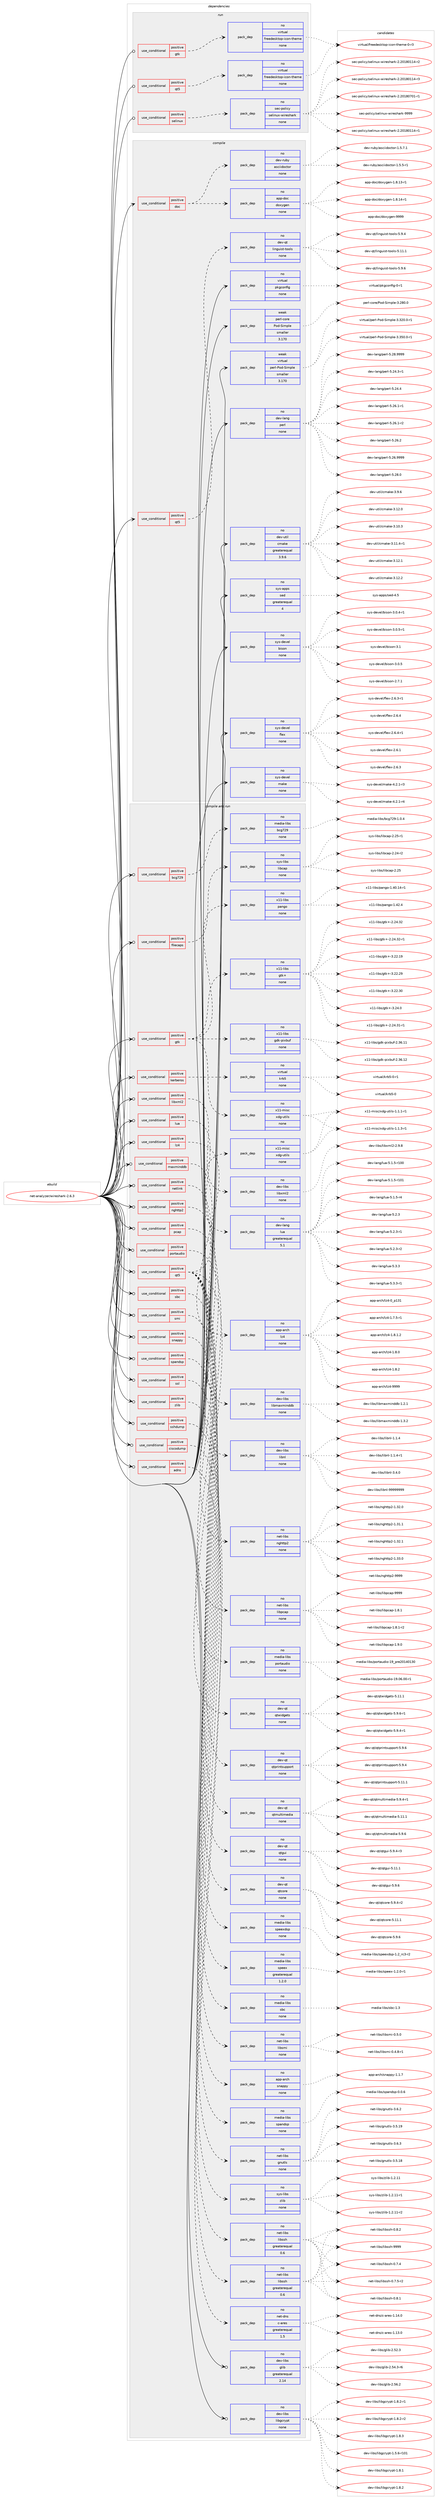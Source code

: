 digraph prolog {

# *************
# Graph options
# *************

newrank=true;
concentrate=true;
compound=true;
graph [rankdir=LR,fontname=Helvetica,fontsize=10,ranksep=1.5];#, ranksep=2.5, nodesep=0.2];
edge  [arrowhead=vee];
node  [fontname=Helvetica,fontsize=10];

# **********
# The ebuild
# **********

subgraph cluster_leftcol {
color=gray;
rank=same;
label=<<i>ebuild</i>>;
id [label="net-analyzer/wireshark-2.6.3", color=red, width=4, href="../net-analyzer/wireshark-2.6.3.svg"];
}

# ****************
# The dependencies
# ****************

subgraph cluster_midcol {
color=gray;
label=<<i>dependencies</i>>;
subgraph cluster_compile {
fillcolor="#eeeeee";
style=filled;
label=<<i>compile</i>>;
subgraph cond14 {
dependency44 [label=<<TABLE BORDER="0" CELLBORDER="1" CELLSPACING="0" CELLPADDING="4"><TR><TD ROWSPAN="3" CELLPADDING="10">use_conditional</TD></TR><TR><TD>positive</TD></TR><TR><TD>doc</TD></TR></TABLE>>, shape=none, color=red];
subgraph pack29 {
dependency45 [label=<<TABLE BORDER="0" CELLBORDER="1" CELLSPACING="0" CELLPADDING="4" WIDTH="220"><TR><TD ROWSPAN="6" CELLPADDING="30">pack_dep</TD></TR><TR><TD WIDTH="110">no</TD></TR><TR><TD>app-doc</TD></TR><TR><TD>doxygen</TD></TR><TR><TD>none</TD></TR><TR><TD></TD></TR></TABLE>>, shape=none, color=blue];
}
dependency44:e -> dependency45:w [weight=20,style="dashed",arrowhead="vee"];
subgraph pack30 {
dependency46 [label=<<TABLE BORDER="0" CELLBORDER="1" CELLSPACING="0" CELLPADDING="4" WIDTH="220"><TR><TD ROWSPAN="6" CELLPADDING="30">pack_dep</TD></TR><TR><TD WIDTH="110">no</TD></TR><TR><TD>dev-ruby</TD></TR><TR><TD>asciidoctor</TD></TR><TR><TD>none</TD></TR><TR><TD></TD></TR></TABLE>>, shape=none, color=blue];
}
dependency44:e -> dependency46:w [weight=20,style="dashed",arrowhead="vee"];
}
id:e -> dependency44:w [weight=20,style="solid",arrowhead="vee"];
subgraph cond15 {
dependency47 [label=<<TABLE BORDER="0" CELLBORDER="1" CELLSPACING="0" CELLPADDING="4"><TR><TD ROWSPAN="3" CELLPADDING="10">use_conditional</TD></TR><TR><TD>positive</TD></TR><TR><TD>qt5</TD></TR></TABLE>>, shape=none, color=red];
subgraph pack31 {
dependency48 [label=<<TABLE BORDER="0" CELLBORDER="1" CELLSPACING="0" CELLPADDING="4" WIDTH="220"><TR><TD ROWSPAN="6" CELLPADDING="30">pack_dep</TD></TR><TR><TD WIDTH="110">no</TD></TR><TR><TD>dev-qt</TD></TR><TR><TD>linguist-tools</TD></TR><TR><TD>none</TD></TR><TR><TD></TD></TR></TABLE>>, shape=none, color=blue];
}
dependency47:e -> dependency48:w [weight=20,style="dashed",arrowhead="vee"];
}
id:e -> dependency47:w [weight=20,style="solid",arrowhead="vee"];
subgraph pack32 {
dependency49 [label=<<TABLE BORDER="0" CELLBORDER="1" CELLSPACING="0" CELLPADDING="4" WIDTH="220"><TR><TD ROWSPAN="6" CELLPADDING="30">pack_dep</TD></TR><TR><TD WIDTH="110">no</TD></TR><TR><TD>dev-lang</TD></TR><TR><TD>perl</TD></TR><TR><TD>none</TD></TR><TR><TD></TD></TR></TABLE>>, shape=none, color=blue];
}
id:e -> dependency49:w [weight=20,style="solid",arrowhead="vee"];
subgraph pack33 {
dependency50 [label=<<TABLE BORDER="0" CELLBORDER="1" CELLSPACING="0" CELLPADDING="4" WIDTH="220"><TR><TD ROWSPAN="6" CELLPADDING="30">pack_dep</TD></TR><TR><TD WIDTH="110">no</TD></TR><TR><TD>dev-util</TD></TR><TR><TD>cmake</TD></TR><TR><TD>greaterequal</TD></TR><TR><TD>3.9.6</TD></TR></TABLE>>, shape=none, color=blue];
}
id:e -> dependency50:w [weight=20,style="solid",arrowhead="vee"];
subgraph pack34 {
dependency51 [label=<<TABLE BORDER="0" CELLBORDER="1" CELLSPACING="0" CELLPADDING="4" WIDTH="220"><TR><TD ROWSPAN="6" CELLPADDING="30">pack_dep</TD></TR><TR><TD WIDTH="110">no</TD></TR><TR><TD>sys-apps</TD></TR><TR><TD>sed</TD></TR><TR><TD>greaterequal</TD></TR><TR><TD>4</TD></TR></TABLE>>, shape=none, color=blue];
}
id:e -> dependency51:w [weight=20,style="solid",arrowhead="vee"];
subgraph pack35 {
dependency52 [label=<<TABLE BORDER="0" CELLBORDER="1" CELLSPACING="0" CELLPADDING="4" WIDTH="220"><TR><TD ROWSPAN="6" CELLPADDING="30">pack_dep</TD></TR><TR><TD WIDTH="110">no</TD></TR><TR><TD>sys-devel</TD></TR><TR><TD>bison</TD></TR><TR><TD>none</TD></TR><TR><TD></TD></TR></TABLE>>, shape=none, color=blue];
}
id:e -> dependency52:w [weight=20,style="solid",arrowhead="vee"];
subgraph pack36 {
dependency53 [label=<<TABLE BORDER="0" CELLBORDER="1" CELLSPACING="0" CELLPADDING="4" WIDTH="220"><TR><TD ROWSPAN="6" CELLPADDING="30">pack_dep</TD></TR><TR><TD WIDTH="110">no</TD></TR><TR><TD>sys-devel</TD></TR><TR><TD>flex</TD></TR><TR><TD>none</TD></TR><TR><TD></TD></TR></TABLE>>, shape=none, color=blue];
}
id:e -> dependency53:w [weight=20,style="solid",arrowhead="vee"];
subgraph pack37 {
dependency54 [label=<<TABLE BORDER="0" CELLBORDER="1" CELLSPACING="0" CELLPADDING="4" WIDTH="220"><TR><TD ROWSPAN="6" CELLPADDING="30">pack_dep</TD></TR><TR><TD WIDTH="110">no</TD></TR><TR><TD>sys-devel</TD></TR><TR><TD>make</TD></TR><TR><TD>none</TD></TR><TR><TD></TD></TR></TABLE>>, shape=none, color=blue];
}
id:e -> dependency54:w [weight=20,style="solid",arrowhead="vee"];
subgraph pack38 {
dependency55 [label=<<TABLE BORDER="0" CELLBORDER="1" CELLSPACING="0" CELLPADDING="4" WIDTH="220"><TR><TD ROWSPAN="6" CELLPADDING="30">pack_dep</TD></TR><TR><TD WIDTH="110">no</TD></TR><TR><TD>virtual</TD></TR><TR><TD>pkgconfig</TD></TR><TR><TD>none</TD></TR><TR><TD></TD></TR></TABLE>>, shape=none, color=blue];
}
id:e -> dependency55:w [weight=20,style="solid",arrowhead="vee"];
subgraph pack39 {
dependency56 [label=<<TABLE BORDER="0" CELLBORDER="1" CELLSPACING="0" CELLPADDING="4" WIDTH="220"><TR><TD ROWSPAN="6" CELLPADDING="30">pack_dep</TD></TR><TR><TD WIDTH="110">weak</TD></TR><TR><TD>perl-core</TD></TR><TR><TD>Pod-Simple</TD></TR><TR><TD>smaller</TD></TR><TR><TD>3.170</TD></TR></TABLE>>, shape=none, color=blue];
}
id:e -> dependency56:w [weight=20,style="solid",arrowhead="vee"];
subgraph pack40 {
dependency57 [label=<<TABLE BORDER="0" CELLBORDER="1" CELLSPACING="0" CELLPADDING="4" WIDTH="220"><TR><TD ROWSPAN="6" CELLPADDING="30">pack_dep</TD></TR><TR><TD WIDTH="110">weak</TD></TR><TR><TD>virtual</TD></TR><TR><TD>perl-Pod-Simple</TD></TR><TR><TD>smaller</TD></TR><TR><TD>3.170</TD></TR></TABLE>>, shape=none, color=blue];
}
id:e -> dependency57:w [weight=20,style="solid",arrowhead="vee"];
}
subgraph cluster_compileandrun {
fillcolor="#eeeeee";
style=filled;
label=<<i>compile and run</i>>;
subgraph cond16 {
dependency58 [label=<<TABLE BORDER="0" CELLBORDER="1" CELLSPACING="0" CELLPADDING="4"><TR><TD ROWSPAN="3" CELLPADDING="10">use_conditional</TD></TR><TR><TD>positive</TD></TR><TR><TD>adns</TD></TR></TABLE>>, shape=none, color=red];
subgraph pack41 {
dependency59 [label=<<TABLE BORDER="0" CELLBORDER="1" CELLSPACING="0" CELLPADDING="4" WIDTH="220"><TR><TD ROWSPAN="6" CELLPADDING="30">pack_dep</TD></TR><TR><TD WIDTH="110">no</TD></TR><TR><TD>net-dns</TD></TR><TR><TD>c-ares</TD></TR><TR><TD>greaterequal</TD></TR><TR><TD>1.5</TD></TR></TABLE>>, shape=none, color=blue];
}
dependency58:e -> dependency59:w [weight=20,style="dashed",arrowhead="vee"];
}
id:e -> dependency58:w [weight=20,style="solid",arrowhead="odotvee"];
subgraph cond17 {
dependency60 [label=<<TABLE BORDER="0" CELLBORDER="1" CELLSPACING="0" CELLPADDING="4"><TR><TD ROWSPAN="3" CELLPADDING="10">use_conditional</TD></TR><TR><TD>positive</TD></TR><TR><TD>bcg729</TD></TR></TABLE>>, shape=none, color=red];
subgraph pack42 {
dependency61 [label=<<TABLE BORDER="0" CELLBORDER="1" CELLSPACING="0" CELLPADDING="4" WIDTH="220"><TR><TD ROWSPAN="6" CELLPADDING="30">pack_dep</TD></TR><TR><TD WIDTH="110">no</TD></TR><TR><TD>media-libs</TD></TR><TR><TD>bcg729</TD></TR><TR><TD>none</TD></TR><TR><TD></TD></TR></TABLE>>, shape=none, color=blue];
}
dependency60:e -> dependency61:w [weight=20,style="dashed",arrowhead="vee"];
}
id:e -> dependency60:w [weight=20,style="solid",arrowhead="odotvee"];
subgraph cond18 {
dependency62 [label=<<TABLE BORDER="0" CELLBORDER="1" CELLSPACING="0" CELLPADDING="4"><TR><TD ROWSPAN="3" CELLPADDING="10">use_conditional</TD></TR><TR><TD>positive</TD></TR><TR><TD>ciscodump</TD></TR></TABLE>>, shape=none, color=red];
subgraph pack43 {
dependency63 [label=<<TABLE BORDER="0" CELLBORDER="1" CELLSPACING="0" CELLPADDING="4" WIDTH="220"><TR><TD ROWSPAN="6" CELLPADDING="30">pack_dep</TD></TR><TR><TD WIDTH="110">no</TD></TR><TR><TD>net-libs</TD></TR><TR><TD>libssh</TD></TR><TR><TD>greaterequal</TD></TR><TR><TD>0.6</TD></TR></TABLE>>, shape=none, color=blue];
}
dependency62:e -> dependency63:w [weight=20,style="dashed",arrowhead="vee"];
}
id:e -> dependency62:w [weight=20,style="solid",arrowhead="odotvee"];
subgraph cond19 {
dependency64 [label=<<TABLE BORDER="0" CELLBORDER="1" CELLSPACING="0" CELLPADDING="4"><TR><TD ROWSPAN="3" CELLPADDING="10">use_conditional</TD></TR><TR><TD>positive</TD></TR><TR><TD>filecaps</TD></TR></TABLE>>, shape=none, color=red];
subgraph pack44 {
dependency65 [label=<<TABLE BORDER="0" CELLBORDER="1" CELLSPACING="0" CELLPADDING="4" WIDTH="220"><TR><TD ROWSPAN="6" CELLPADDING="30">pack_dep</TD></TR><TR><TD WIDTH="110">no</TD></TR><TR><TD>sys-libs</TD></TR><TR><TD>libcap</TD></TR><TR><TD>none</TD></TR><TR><TD></TD></TR></TABLE>>, shape=none, color=blue];
}
dependency64:e -> dependency65:w [weight=20,style="dashed",arrowhead="vee"];
}
id:e -> dependency64:w [weight=20,style="solid",arrowhead="odotvee"];
subgraph cond20 {
dependency66 [label=<<TABLE BORDER="0" CELLBORDER="1" CELLSPACING="0" CELLPADDING="4"><TR><TD ROWSPAN="3" CELLPADDING="10">use_conditional</TD></TR><TR><TD>positive</TD></TR><TR><TD>gtk</TD></TR></TABLE>>, shape=none, color=red];
subgraph pack45 {
dependency67 [label=<<TABLE BORDER="0" CELLBORDER="1" CELLSPACING="0" CELLPADDING="4" WIDTH="220"><TR><TD ROWSPAN="6" CELLPADDING="30">pack_dep</TD></TR><TR><TD WIDTH="110">no</TD></TR><TR><TD>x11-libs</TD></TR><TR><TD>gdk-pixbuf</TD></TR><TR><TD>none</TD></TR><TR><TD></TD></TR></TABLE>>, shape=none, color=blue];
}
dependency66:e -> dependency67:w [weight=20,style="dashed",arrowhead="vee"];
subgraph pack46 {
dependency68 [label=<<TABLE BORDER="0" CELLBORDER="1" CELLSPACING="0" CELLPADDING="4" WIDTH="220"><TR><TD ROWSPAN="6" CELLPADDING="30">pack_dep</TD></TR><TR><TD WIDTH="110">no</TD></TR><TR><TD>x11-libs</TD></TR><TR><TD>gtk+</TD></TR><TR><TD>none</TD></TR><TR><TD></TD></TR></TABLE>>, shape=none, color=blue];
}
dependency66:e -> dependency68:w [weight=20,style="dashed",arrowhead="vee"];
subgraph pack47 {
dependency69 [label=<<TABLE BORDER="0" CELLBORDER="1" CELLSPACING="0" CELLPADDING="4" WIDTH="220"><TR><TD ROWSPAN="6" CELLPADDING="30">pack_dep</TD></TR><TR><TD WIDTH="110">no</TD></TR><TR><TD>x11-libs</TD></TR><TR><TD>pango</TD></TR><TR><TD>none</TD></TR><TR><TD></TD></TR></TABLE>>, shape=none, color=blue];
}
dependency66:e -> dependency69:w [weight=20,style="dashed",arrowhead="vee"];
subgraph pack48 {
dependency70 [label=<<TABLE BORDER="0" CELLBORDER="1" CELLSPACING="0" CELLPADDING="4" WIDTH="220"><TR><TD ROWSPAN="6" CELLPADDING="30">pack_dep</TD></TR><TR><TD WIDTH="110">no</TD></TR><TR><TD>x11-misc</TD></TR><TR><TD>xdg-utils</TD></TR><TR><TD>none</TD></TR><TR><TD></TD></TR></TABLE>>, shape=none, color=blue];
}
dependency66:e -> dependency70:w [weight=20,style="dashed",arrowhead="vee"];
}
id:e -> dependency66:w [weight=20,style="solid",arrowhead="odotvee"];
subgraph cond21 {
dependency71 [label=<<TABLE BORDER="0" CELLBORDER="1" CELLSPACING="0" CELLPADDING="4"><TR><TD ROWSPAN="3" CELLPADDING="10">use_conditional</TD></TR><TR><TD>positive</TD></TR><TR><TD>kerberos</TD></TR></TABLE>>, shape=none, color=red];
subgraph pack49 {
dependency72 [label=<<TABLE BORDER="0" CELLBORDER="1" CELLSPACING="0" CELLPADDING="4" WIDTH="220"><TR><TD ROWSPAN="6" CELLPADDING="30">pack_dep</TD></TR><TR><TD WIDTH="110">no</TD></TR><TR><TD>virtual</TD></TR><TR><TD>krb5</TD></TR><TR><TD>none</TD></TR><TR><TD></TD></TR></TABLE>>, shape=none, color=blue];
}
dependency71:e -> dependency72:w [weight=20,style="dashed",arrowhead="vee"];
}
id:e -> dependency71:w [weight=20,style="solid",arrowhead="odotvee"];
subgraph cond22 {
dependency73 [label=<<TABLE BORDER="0" CELLBORDER="1" CELLSPACING="0" CELLPADDING="4"><TR><TD ROWSPAN="3" CELLPADDING="10">use_conditional</TD></TR><TR><TD>positive</TD></TR><TR><TD>libxml2</TD></TR></TABLE>>, shape=none, color=red];
subgraph pack50 {
dependency74 [label=<<TABLE BORDER="0" CELLBORDER="1" CELLSPACING="0" CELLPADDING="4" WIDTH="220"><TR><TD ROWSPAN="6" CELLPADDING="30">pack_dep</TD></TR><TR><TD WIDTH="110">no</TD></TR><TR><TD>dev-libs</TD></TR><TR><TD>libxml2</TD></TR><TR><TD>none</TD></TR><TR><TD></TD></TR></TABLE>>, shape=none, color=blue];
}
dependency73:e -> dependency74:w [weight=20,style="dashed",arrowhead="vee"];
}
id:e -> dependency73:w [weight=20,style="solid",arrowhead="odotvee"];
subgraph cond23 {
dependency75 [label=<<TABLE BORDER="0" CELLBORDER="1" CELLSPACING="0" CELLPADDING="4"><TR><TD ROWSPAN="3" CELLPADDING="10">use_conditional</TD></TR><TR><TD>positive</TD></TR><TR><TD>lua</TD></TR></TABLE>>, shape=none, color=red];
subgraph pack51 {
dependency76 [label=<<TABLE BORDER="0" CELLBORDER="1" CELLSPACING="0" CELLPADDING="4" WIDTH="220"><TR><TD ROWSPAN="6" CELLPADDING="30">pack_dep</TD></TR><TR><TD WIDTH="110">no</TD></TR><TR><TD>dev-lang</TD></TR><TR><TD>lua</TD></TR><TR><TD>greaterequal</TD></TR><TR><TD>5.1</TD></TR></TABLE>>, shape=none, color=blue];
}
dependency75:e -> dependency76:w [weight=20,style="dashed",arrowhead="vee"];
}
id:e -> dependency75:w [weight=20,style="solid",arrowhead="odotvee"];
subgraph cond24 {
dependency77 [label=<<TABLE BORDER="0" CELLBORDER="1" CELLSPACING="0" CELLPADDING="4"><TR><TD ROWSPAN="3" CELLPADDING="10">use_conditional</TD></TR><TR><TD>positive</TD></TR><TR><TD>lz4</TD></TR></TABLE>>, shape=none, color=red];
subgraph pack52 {
dependency78 [label=<<TABLE BORDER="0" CELLBORDER="1" CELLSPACING="0" CELLPADDING="4" WIDTH="220"><TR><TD ROWSPAN="6" CELLPADDING="30">pack_dep</TD></TR><TR><TD WIDTH="110">no</TD></TR><TR><TD>app-arch</TD></TR><TR><TD>lz4</TD></TR><TR><TD>none</TD></TR><TR><TD></TD></TR></TABLE>>, shape=none, color=blue];
}
dependency77:e -> dependency78:w [weight=20,style="dashed",arrowhead="vee"];
}
id:e -> dependency77:w [weight=20,style="solid",arrowhead="odotvee"];
subgraph cond25 {
dependency79 [label=<<TABLE BORDER="0" CELLBORDER="1" CELLSPACING="0" CELLPADDING="4"><TR><TD ROWSPAN="3" CELLPADDING="10">use_conditional</TD></TR><TR><TD>positive</TD></TR><TR><TD>maxminddb</TD></TR></TABLE>>, shape=none, color=red];
subgraph pack53 {
dependency80 [label=<<TABLE BORDER="0" CELLBORDER="1" CELLSPACING="0" CELLPADDING="4" WIDTH="220"><TR><TD ROWSPAN="6" CELLPADDING="30">pack_dep</TD></TR><TR><TD WIDTH="110">no</TD></TR><TR><TD>dev-libs</TD></TR><TR><TD>libmaxminddb</TD></TR><TR><TD>none</TD></TR><TR><TD></TD></TR></TABLE>>, shape=none, color=blue];
}
dependency79:e -> dependency80:w [weight=20,style="dashed",arrowhead="vee"];
}
id:e -> dependency79:w [weight=20,style="solid",arrowhead="odotvee"];
subgraph cond26 {
dependency81 [label=<<TABLE BORDER="0" CELLBORDER="1" CELLSPACING="0" CELLPADDING="4"><TR><TD ROWSPAN="3" CELLPADDING="10">use_conditional</TD></TR><TR><TD>positive</TD></TR><TR><TD>netlink</TD></TR></TABLE>>, shape=none, color=red];
subgraph pack54 {
dependency82 [label=<<TABLE BORDER="0" CELLBORDER="1" CELLSPACING="0" CELLPADDING="4" WIDTH="220"><TR><TD ROWSPAN="6" CELLPADDING="30">pack_dep</TD></TR><TR><TD WIDTH="110">no</TD></TR><TR><TD>dev-libs</TD></TR><TR><TD>libnl</TD></TR><TR><TD>none</TD></TR><TR><TD></TD></TR></TABLE>>, shape=none, color=blue];
}
dependency81:e -> dependency82:w [weight=20,style="dashed",arrowhead="vee"];
}
id:e -> dependency81:w [weight=20,style="solid",arrowhead="odotvee"];
subgraph cond27 {
dependency83 [label=<<TABLE BORDER="0" CELLBORDER="1" CELLSPACING="0" CELLPADDING="4"><TR><TD ROWSPAN="3" CELLPADDING="10">use_conditional</TD></TR><TR><TD>positive</TD></TR><TR><TD>nghttp2</TD></TR></TABLE>>, shape=none, color=red];
subgraph pack55 {
dependency84 [label=<<TABLE BORDER="0" CELLBORDER="1" CELLSPACING="0" CELLPADDING="4" WIDTH="220"><TR><TD ROWSPAN="6" CELLPADDING="30">pack_dep</TD></TR><TR><TD WIDTH="110">no</TD></TR><TR><TD>net-libs</TD></TR><TR><TD>nghttp2</TD></TR><TR><TD>none</TD></TR><TR><TD></TD></TR></TABLE>>, shape=none, color=blue];
}
dependency83:e -> dependency84:w [weight=20,style="dashed",arrowhead="vee"];
}
id:e -> dependency83:w [weight=20,style="solid",arrowhead="odotvee"];
subgraph cond28 {
dependency85 [label=<<TABLE BORDER="0" CELLBORDER="1" CELLSPACING="0" CELLPADDING="4"><TR><TD ROWSPAN="3" CELLPADDING="10">use_conditional</TD></TR><TR><TD>positive</TD></TR><TR><TD>pcap</TD></TR></TABLE>>, shape=none, color=red];
subgraph pack56 {
dependency86 [label=<<TABLE BORDER="0" CELLBORDER="1" CELLSPACING="0" CELLPADDING="4" WIDTH="220"><TR><TD ROWSPAN="6" CELLPADDING="30">pack_dep</TD></TR><TR><TD WIDTH="110">no</TD></TR><TR><TD>net-libs</TD></TR><TR><TD>libpcap</TD></TR><TR><TD>none</TD></TR><TR><TD></TD></TR></TABLE>>, shape=none, color=blue];
}
dependency85:e -> dependency86:w [weight=20,style="dashed",arrowhead="vee"];
}
id:e -> dependency85:w [weight=20,style="solid",arrowhead="odotvee"];
subgraph cond29 {
dependency87 [label=<<TABLE BORDER="0" CELLBORDER="1" CELLSPACING="0" CELLPADDING="4"><TR><TD ROWSPAN="3" CELLPADDING="10">use_conditional</TD></TR><TR><TD>positive</TD></TR><TR><TD>portaudio</TD></TR></TABLE>>, shape=none, color=red];
subgraph pack57 {
dependency88 [label=<<TABLE BORDER="0" CELLBORDER="1" CELLSPACING="0" CELLPADDING="4" WIDTH="220"><TR><TD ROWSPAN="6" CELLPADDING="30">pack_dep</TD></TR><TR><TD WIDTH="110">no</TD></TR><TR><TD>media-libs</TD></TR><TR><TD>portaudio</TD></TR><TR><TD>none</TD></TR><TR><TD></TD></TR></TABLE>>, shape=none, color=blue];
}
dependency87:e -> dependency88:w [weight=20,style="dashed",arrowhead="vee"];
}
id:e -> dependency87:w [weight=20,style="solid",arrowhead="odotvee"];
subgraph cond30 {
dependency89 [label=<<TABLE BORDER="0" CELLBORDER="1" CELLSPACING="0" CELLPADDING="4"><TR><TD ROWSPAN="3" CELLPADDING="10">use_conditional</TD></TR><TR><TD>positive</TD></TR><TR><TD>qt5</TD></TR></TABLE>>, shape=none, color=red];
subgraph pack58 {
dependency90 [label=<<TABLE BORDER="0" CELLBORDER="1" CELLSPACING="0" CELLPADDING="4" WIDTH="220"><TR><TD ROWSPAN="6" CELLPADDING="30">pack_dep</TD></TR><TR><TD WIDTH="110">no</TD></TR><TR><TD>dev-qt</TD></TR><TR><TD>qtcore</TD></TR><TR><TD>none</TD></TR><TR><TD></TD></TR></TABLE>>, shape=none, color=blue];
}
dependency89:e -> dependency90:w [weight=20,style="dashed",arrowhead="vee"];
subgraph pack59 {
dependency91 [label=<<TABLE BORDER="0" CELLBORDER="1" CELLSPACING="0" CELLPADDING="4" WIDTH="220"><TR><TD ROWSPAN="6" CELLPADDING="30">pack_dep</TD></TR><TR><TD WIDTH="110">no</TD></TR><TR><TD>dev-qt</TD></TR><TR><TD>qtgui</TD></TR><TR><TD>none</TD></TR><TR><TD></TD></TR></TABLE>>, shape=none, color=blue];
}
dependency89:e -> dependency91:w [weight=20,style="dashed",arrowhead="vee"];
subgraph pack60 {
dependency92 [label=<<TABLE BORDER="0" CELLBORDER="1" CELLSPACING="0" CELLPADDING="4" WIDTH="220"><TR><TD ROWSPAN="6" CELLPADDING="30">pack_dep</TD></TR><TR><TD WIDTH="110">no</TD></TR><TR><TD>dev-qt</TD></TR><TR><TD>qtmultimedia</TD></TR><TR><TD>none</TD></TR><TR><TD></TD></TR></TABLE>>, shape=none, color=blue];
}
dependency89:e -> dependency92:w [weight=20,style="dashed",arrowhead="vee"];
subgraph pack61 {
dependency93 [label=<<TABLE BORDER="0" CELLBORDER="1" CELLSPACING="0" CELLPADDING="4" WIDTH="220"><TR><TD ROWSPAN="6" CELLPADDING="30">pack_dep</TD></TR><TR><TD WIDTH="110">no</TD></TR><TR><TD>dev-qt</TD></TR><TR><TD>qtprintsupport</TD></TR><TR><TD>none</TD></TR><TR><TD></TD></TR></TABLE>>, shape=none, color=blue];
}
dependency89:e -> dependency93:w [weight=20,style="dashed",arrowhead="vee"];
subgraph pack62 {
dependency94 [label=<<TABLE BORDER="0" CELLBORDER="1" CELLSPACING="0" CELLPADDING="4" WIDTH="220"><TR><TD ROWSPAN="6" CELLPADDING="30">pack_dep</TD></TR><TR><TD WIDTH="110">no</TD></TR><TR><TD>dev-qt</TD></TR><TR><TD>qtwidgets</TD></TR><TR><TD>none</TD></TR><TR><TD></TD></TR></TABLE>>, shape=none, color=blue];
}
dependency89:e -> dependency94:w [weight=20,style="dashed",arrowhead="vee"];
subgraph pack63 {
dependency95 [label=<<TABLE BORDER="0" CELLBORDER="1" CELLSPACING="0" CELLPADDING="4" WIDTH="220"><TR><TD ROWSPAN="6" CELLPADDING="30">pack_dep</TD></TR><TR><TD WIDTH="110">no</TD></TR><TR><TD>media-libs</TD></TR><TR><TD>speex</TD></TR><TR><TD>greaterequal</TD></TR><TR><TD>1.2.0</TD></TR></TABLE>>, shape=none, color=blue];
}
dependency89:e -> dependency95:w [weight=20,style="dashed",arrowhead="vee"];
subgraph pack64 {
dependency96 [label=<<TABLE BORDER="0" CELLBORDER="1" CELLSPACING="0" CELLPADDING="4" WIDTH="220"><TR><TD ROWSPAN="6" CELLPADDING="30">pack_dep</TD></TR><TR><TD WIDTH="110">no</TD></TR><TR><TD>media-libs</TD></TR><TR><TD>speexdsp</TD></TR><TR><TD>none</TD></TR><TR><TD></TD></TR></TABLE>>, shape=none, color=blue];
}
dependency89:e -> dependency96:w [weight=20,style="dashed",arrowhead="vee"];
subgraph pack65 {
dependency97 [label=<<TABLE BORDER="0" CELLBORDER="1" CELLSPACING="0" CELLPADDING="4" WIDTH="220"><TR><TD ROWSPAN="6" CELLPADDING="30">pack_dep</TD></TR><TR><TD WIDTH="110">no</TD></TR><TR><TD>x11-misc</TD></TR><TR><TD>xdg-utils</TD></TR><TR><TD>none</TD></TR><TR><TD></TD></TR></TABLE>>, shape=none, color=blue];
}
dependency89:e -> dependency97:w [weight=20,style="dashed",arrowhead="vee"];
}
id:e -> dependency89:w [weight=20,style="solid",arrowhead="odotvee"];
subgraph cond31 {
dependency98 [label=<<TABLE BORDER="0" CELLBORDER="1" CELLSPACING="0" CELLPADDING="4"><TR><TD ROWSPAN="3" CELLPADDING="10">use_conditional</TD></TR><TR><TD>positive</TD></TR><TR><TD>sbc</TD></TR></TABLE>>, shape=none, color=red];
subgraph pack66 {
dependency99 [label=<<TABLE BORDER="0" CELLBORDER="1" CELLSPACING="0" CELLPADDING="4" WIDTH="220"><TR><TD ROWSPAN="6" CELLPADDING="30">pack_dep</TD></TR><TR><TD WIDTH="110">no</TD></TR><TR><TD>media-libs</TD></TR><TR><TD>sbc</TD></TR><TR><TD>none</TD></TR><TR><TD></TD></TR></TABLE>>, shape=none, color=blue];
}
dependency98:e -> dependency99:w [weight=20,style="dashed",arrowhead="vee"];
}
id:e -> dependency98:w [weight=20,style="solid",arrowhead="odotvee"];
subgraph cond32 {
dependency100 [label=<<TABLE BORDER="0" CELLBORDER="1" CELLSPACING="0" CELLPADDING="4"><TR><TD ROWSPAN="3" CELLPADDING="10">use_conditional</TD></TR><TR><TD>positive</TD></TR><TR><TD>smi</TD></TR></TABLE>>, shape=none, color=red];
subgraph pack67 {
dependency101 [label=<<TABLE BORDER="0" CELLBORDER="1" CELLSPACING="0" CELLPADDING="4" WIDTH="220"><TR><TD ROWSPAN="6" CELLPADDING="30">pack_dep</TD></TR><TR><TD WIDTH="110">no</TD></TR><TR><TD>net-libs</TD></TR><TR><TD>libsmi</TD></TR><TR><TD>none</TD></TR><TR><TD></TD></TR></TABLE>>, shape=none, color=blue];
}
dependency100:e -> dependency101:w [weight=20,style="dashed",arrowhead="vee"];
}
id:e -> dependency100:w [weight=20,style="solid",arrowhead="odotvee"];
subgraph cond33 {
dependency102 [label=<<TABLE BORDER="0" CELLBORDER="1" CELLSPACING="0" CELLPADDING="4"><TR><TD ROWSPAN="3" CELLPADDING="10">use_conditional</TD></TR><TR><TD>positive</TD></TR><TR><TD>snappy</TD></TR></TABLE>>, shape=none, color=red];
subgraph pack68 {
dependency103 [label=<<TABLE BORDER="0" CELLBORDER="1" CELLSPACING="0" CELLPADDING="4" WIDTH="220"><TR><TD ROWSPAN="6" CELLPADDING="30">pack_dep</TD></TR><TR><TD WIDTH="110">no</TD></TR><TR><TD>app-arch</TD></TR><TR><TD>snappy</TD></TR><TR><TD>none</TD></TR><TR><TD></TD></TR></TABLE>>, shape=none, color=blue];
}
dependency102:e -> dependency103:w [weight=20,style="dashed",arrowhead="vee"];
}
id:e -> dependency102:w [weight=20,style="solid",arrowhead="odotvee"];
subgraph cond34 {
dependency104 [label=<<TABLE BORDER="0" CELLBORDER="1" CELLSPACING="0" CELLPADDING="4"><TR><TD ROWSPAN="3" CELLPADDING="10">use_conditional</TD></TR><TR><TD>positive</TD></TR><TR><TD>spandsp</TD></TR></TABLE>>, shape=none, color=red];
subgraph pack69 {
dependency105 [label=<<TABLE BORDER="0" CELLBORDER="1" CELLSPACING="0" CELLPADDING="4" WIDTH="220"><TR><TD ROWSPAN="6" CELLPADDING="30">pack_dep</TD></TR><TR><TD WIDTH="110">no</TD></TR><TR><TD>media-libs</TD></TR><TR><TD>spandsp</TD></TR><TR><TD>none</TD></TR><TR><TD></TD></TR></TABLE>>, shape=none, color=blue];
}
dependency104:e -> dependency105:w [weight=20,style="dashed",arrowhead="vee"];
}
id:e -> dependency104:w [weight=20,style="solid",arrowhead="odotvee"];
subgraph cond35 {
dependency106 [label=<<TABLE BORDER="0" CELLBORDER="1" CELLSPACING="0" CELLPADDING="4"><TR><TD ROWSPAN="3" CELLPADDING="10">use_conditional</TD></TR><TR><TD>positive</TD></TR><TR><TD>sshdump</TD></TR></TABLE>>, shape=none, color=red];
subgraph pack70 {
dependency107 [label=<<TABLE BORDER="0" CELLBORDER="1" CELLSPACING="0" CELLPADDING="4" WIDTH="220"><TR><TD ROWSPAN="6" CELLPADDING="30">pack_dep</TD></TR><TR><TD WIDTH="110">no</TD></TR><TR><TD>net-libs</TD></TR><TR><TD>libssh</TD></TR><TR><TD>greaterequal</TD></TR><TR><TD>0.6</TD></TR></TABLE>>, shape=none, color=blue];
}
dependency106:e -> dependency107:w [weight=20,style="dashed",arrowhead="vee"];
}
id:e -> dependency106:w [weight=20,style="solid",arrowhead="odotvee"];
subgraph cond36 {
dependency108 [label=<<TABLE BORDER="0" CELLBORDER="1" CELLSPACING="0" CELLPADDING="4"><TR><TD ROWSPAN="3" CELLPADDING="10">use_conditional</TD></TR><TR><TD>positive</TD></TR><TR><TD>ssl</TD></TR></TABLE>>, shape=none, color=red];
subgraph pack71 {
dependency109 [label=<<TABLE BORDER="0" CELLBORDER="1" CELLSPACING="0" CELLPADDING="4" WIDTH="220"><TR><TD ROWSPAN="6" CELLPADDING="30">pack_dep</TD></TR><TR><TD WIDTH="110">no</TD></TR><TR><TD>net-libs</TD></TR><TR><TD>gnutls</TD></TR><TR><TD>none</TD></TR><TR><TD></TD></TR></TABLE>>, shape=none, color=blue];
}
dependency108:e -> dependency109:w [weight=20,style="dashed",arrowhead="vee"];
}
id:e -> dependency108:w [weight=20,style="solid",arrowhead="odotvee"];
subgraph cond37 {
dependency110 [label=<<TABLE BORDER="0" CELLBORDER="1" CELLSPACING="0" CELLPADDING="4"><TR><TD ROWSPAN="3" CELLPADDING="10">use_conditional</TD></TR><TR><TD>positive</TD></TR><TR><TD>zlib</TD></TR></TABLE>>, shape=none, color=red];
subgraph pack72 {
dependency111 [label=<<TABLE BORDER="0" CELLBORDER="1" CELLSPACING="0" CELLPADDING="4" WIDTH="220"><TR><TD ROWSPAN="6" CELLPADDING="30">pack_dep</TD></TR><TR><TD WIDTH="110">no</TD></TR><TR><TD>sys-libs</TD></TR><TR><TD>zlib</TD></TR><TR><TD>none</TD></TR><TR><TD></TD></TR></TABLE>>, shape=none, color=blue];
}
dependency110:e -> dependency111:w [weight=20,style="dashed",arrowhead="vee"];
}
id:e -> dependency110:w [weight=20,style="solid",arrowhead="odotvee"];
subgraph pack73 {
dependency112 [label=<<TABLE BORDER="0" CELLBORDER="1" CELLSPACING="0" CELLPADDING="4" WIDTH="220"><TR><TD ROWSPAN="6" CELLPADDING="30">pack_dep</TD></TR><TR><TD WIDTH="110">no</TD></TR><TR><TD>dev-libs</TD></TR><TR><TD>glib</TD></TR><TR><TD>greaterequal</TD></TR><TR><TD>2.14</TD></TR></TABLE>>, shape=none, color=blue];
}
id:e -> dependency112:w [weight=20,style="solid",arrowhead="odotvee"];
subgraph pack74 {
dependency113 [label=<<TABLE BORDER="0" CELLBORDER="1" CELLSPACING="0" CELLPADDING="4" WIDTH="220"><TR><TD ROWSPAN="6" CELLPADDING="30">pack_dep</TD></TR><TR><TD WIDTH="110">no</TD></TR><TR><TD>dev-libs</TD></TR><TR><TD>libgcrypt</TD></TR><TR><TD>none</TD></TR><TR><TD></TD></TR></TABLE>>, shape=none, color=blue];
}
id:e -> dependency113:w [weight=20,style="solid",arrowhead="odotvee"];
}
subgraph cluster_run {
fillcolor="#eeeeee";
style=filled;
label=<<i>run</i>>;
subgraph cond38 {
dependency114 [label=<<TABLE BORDER="0" CELLBORDER="1" CELLSPACING="0" CELLPADDING="4"><TR><TD ROWSPAN="3" CELLPADDING="10">use_conditional</TD></TR><TR><TD>positive</TD></TR><TR><TD>gtk</TD></TR></TABLE>>, shape=none, color=red];
subgraph pack75 {
dependency115 [label=<<TABLE BORDER="0" CELLBORDER="1" CELLSPACING="0" CELLPADDING="4" WIDTH="220"><TR><TD ROWSPAN="6" CELLPADDING="30">pack_dep</TD></TR><TR><TD WIDTH="110">no</TD></TR><TR><TD>virtual</TD></TR><TR><TD>freedesktop-icon-theme</TD></TR><TR><TD>none</TD></TR><TR><TD></TD></TR></TABLE>>, shape=none, color=blue];
}
dependency114:e -> dependency115:w [weight=20,style="dashed",arrowhead="vee"];
}
id:e -> dependency114:w [weight=20,style="solid",arrowhead="odot"];
subgraph cond39 {
dependency116 [label=<<TABLE BORDER="0" CELLBORDER="1" CELLSPACING="0" CELLPADDING="4"><TR><TD ROWSPAN="3" CELLPADDING="10">use_conditional</TD></TR><TR><TD>positive</TD></TR><TR><TD>qt5</TD></TR></TABLE>>, shape=none, color=red];
subgraph pack76 {
dependency117 [label=<<TABLE BORDER="0" CELLBORDER="1" CELLSPACING="0" CELLPADDING="4" WIDTH="220"><TR><TD ROWSPAN="6" CELLPADDING="30">pack_dep</TD></TR><TR><TD WIDTH="110">no</TD></TR><TR><TD>virtual</TD></TR><TR><TD>freedesktop-icon-theme</TD></TR><TR><TD>none</TD></TR><TR><TD></TD></TR></TABLE>>, shape=none, color=blue];
}
dependency116:e -> dependency117:w [weight=20,style="dashed",arrowhead="vee"];
}
id:e -> dependency116:w [weight=20,style="solid",arrowhead="odot"];
subgraph cond40 {
dependency118 [label=<<TABLE BORDER="0" CELLBORDER="1" CELLSPACING="0" CELLPADDING="4"><TR><TD ROWSPAN="3" CELLPADDING="10">use_conditional</TD></TR><TR><TD>positive</TD></TR><TR><TD>selinux</TD></TR></TABLE>>, shape=none, color=red];
subgraph pack77 {
dependency119 [label=<<TABLE BORDER="0" CELLBORDER="1" CELLSPACING="0" CELLPADDING="4" WIDTH="220"><TR><TD ROWSPAN="6" CELLPADDING="30">pack_dep</TD></TR><TR><TD WIDTH="110">no</TD></TR><TR><TD>sec-policy</TD></TR><TR><TD>selinux-wireshark</TD></TR><TR><TD>none</TD></TR><TR><TD></TD></TR></TABLE>>, shape=none, color=blue];
}
dependency118:e -> dependency119:w [weight=20,style="dashed",arrowhead="vee"];
}
id:e -> dependency118:w [weight=20,style="solid",arrowhead="odot"];
}
}

# **************
# The candidates
# **************

subgraph cluster_choices {
rank=same;
color=gray;
label=<<i>candidates</i>>;

subgraph choice29 {
color=black;
nodesep=1;
choice97112112451001119947100111120121103101110454946564649514511449 [label="app-doc/doxygen-1.8.13-r1", color=red, width=4,href="../app-doc/doxygen-1.8.13-r1.svg"];
choice97112112451001119947100111120121103101110454946564649524511449 [label="app-doc/doxygen-1.8.14-r1", color=red, width=4,href="../app-doc/doxygen-1.8.14-r1.svg"];
choice971121124510011199471001111201211031011104557575757 [label="app-doc/doxygen-9999", color=red, width=4,href="../app-doc/doxygen-9999.svg"];
dependency45:e -> choice97112112451001119947100111120121103101110454946564649514511449:w [style=dotted,weight="100"];
dependency45:e -> choice97112112451001119947100111120121103101110454946564649524511449:w [style=dotted,weight="100"];
dependency45:e -> choice971121124510011199471001111201211031011104557575757:w [style=dotted,weight="100"];
}
subgraph choice30 {
color=black;
nodesep=1;
choice1001011184511411798121479711599105105100111991161111144549465346534511449 [label="dev-ruby/asciidoctor-1.5.5-r1", color=red, width=4,href="../dev-ruby/asciidoctor-1.5.5-r1.svg"];
choice1001011184511411798121479711599105105100111991161111144549465346554649 [label="dev-ruby/asciidoctor-1.5.7.1", color=red, width=4,href="../dev-ruby/asciidoctor-1.5.7.1.svg"];
dependency46:e -> choice1001011184511411798121479711599105105100111991161111144549465346534511449:w [style=dotted,weight="100"];
dependency46:e -> choice1001011184511411798121479711599105105100111991161111144549465346554649:w [style=dotted,weight="100"];
}
subgraph choice31 {
color=black;
nodesep=1;
choice100101118451131164710810511010311710511511645116111111108115455346574652 [label="dev-qt/linguist-tools-5.9.4", color=red, width=4,href="../dev-qt/linguist-tools-5.9.4.svg"];
choice10010111845113116471081051101031171051151164511611111110811545534649494649 [label="dev-qt/linguist-tools-5.11.1", color=red, width=4,href="../dev-qt/linguist-tools-5.11.1.svg"];
choice100101118451131164710810511010311710511511645116111111108115455346574654 [label="dev-qt/linguist-tools-5.9.6", color=red, width=4,href="../dev-qt/linguist-tools-5.9.6.svg"];
dependency48:e -> choice100101118451131164710810511010311710511511645116111111108115455346574652:w [style=dotted,weight="100"];
dependency48:e -> choice10010111845113116471081051101031171051151164511611111110811545534649494649:w [style=dotted,weight="100"];
dependency48:e -> choice100101118451131164710810511010311710511511645116111111108115455346574654:w [style=dotted,weight="100"];
}
subgraph choice32 {
color=black;
nodesep=1;
choice100101118451089711010347112101114108455346505246514511449 [label="dev-lang/perl-5.24.3-r1", color=red, width=4,href="../dev-lang/perl-5.24.3-r1.svg"];
choice10010111845108971101034711210111410845534650524652 [label="dev-lang/perl-5.24.4", color=red, width=4,href="../dev-lang/perl-5.24.4.svg"];
choice100101118451089711010347112101114108455346505446494511449 [label="dev-lang/perl-5.26.1-r1", color=red, width=4,href="../dev-lang/perl-5.26.1-r1.svg"];
choice100101118451089711010347112101114108455346505446494511450 [label="dev-lang/perl-5.26.1-r2", color=red, width=4,href="../dev-lang/perl-5.26.1-r2.svg"];
choice10010111845108971101034711210111410845534650544650 [label="dev-lang/perl-5.26.2", color=red, width=4,href="../dev-lang/perl-5.26.2.svg"];
choice10010111845108971101034711210111410845534650544657575757 [label="dev-lang/perl-5.26.9999", color=red, width=4,href="../dev-lang/perl-5.26.9999.svg"];
choice10010111845108971101034711210111410845534650564648 [label="dev-lang/perl-5.28.0", color=red, width=4,href="../dev-lang/perl-5.28.0.svg"];
choice10010111845108971101034711210111410845534650564657575757 [label="dev-lang/perl-5.28.9999", color=red, width=4,href="../dev-lang/perl-5.28.9999.svg"];
dependency49:e -> choice100101118451089711010347112101114108455346505246514511449:w [style=dotted,weight="100"];
dependency49:e -> choice10010111845108971101034711210111410845534650524652:w [style=dotted,weight="100"];
dependency49:e -> choice100101118451089711010347112101114108455346505446494511449:w [style=dotted,weight="100"];
dependency49:e -> choice100101118451089711010347112101114108455346505446494511450:w [style=dotted,weight="100"];
dependency49:e -> choice10010111845108971101034711210111410845534650544650:w [style=dotted,weight="100"];
dependency49:e -> choice10010111845108971101034711210111410845534650544657575757:w [style=dotted,weight="100"];
dependency49:e -> choice10010111845108971101034711210111410845534650564648:w [style=dotted,weight="100"];
dependency49:e -> choice10010111845108971101034711210111410845534650564657575757:w [style=dotted,weight="100"];
}
subgraph choice33 {
color=black;
nodesep=1;
choice1001011184511711610510847991099710710145514649504648 [label="dev-util/cmake-3.12.0", color=red, width=4,href="../dev-util/cmake-3.12.0.svg"];
choice1001011184511711610510847991099710710145514649484651 [label="dev-util/cmake-3.10.3", color=red, width=4,href="../dev-util/cmake-3.10.3.svg"];
choice10010111845117116105108479910997107101455146494946524511449 [label="dev-util/cmake-3.11.4-r1", color=red, width=4,href="../dev-util/cmake-3.11.4-r1.svg"];
choice1001011184511711610510847991099710710145514649504649 [label="dev-util/cmake-3.12.1", color=red, width=4,href="../dev-util/cmake-3.12.1.svg"];
choice1001011184511711610510847991099710710145514649504650 [label="dev-util/cmake-3.12.2", color=red, width=4,href="../dev-util/cmake-3.12.2.svg"];
choice10010111845117116105108479910997107101455146574654 [label="dev-util/cmake-3.9.6", color=red, width=4,href="../dev-util/cmake-3.9.6.svg"];
dependency50:e -> choice1001011184511711610510847991099710710145514649504648:w [style=dotted,weight="100"];
dependency50:e -> choice1001011184511711610510847991099710710145514649484651:w [style=dotted,weight="100"];
dependency50:e -> choice10010111845117116105108479910997107101455146494946524511449:w [style=dotted,weight="100"];
dependency50:e -> choice1001011184511711610510847991099710710145514649504649:w [style=dotted,weight="100"];
dependency50:e -> choice1001011184511711610510847991099710710145514649504650:w [style=dotted,weight="100"];
dependency50:e -> choice10010111845117116105108479910997107101455146574654:w [style=dotted,weight="100"];
}
subgraph choice34 {
color=black;
nodesep=1;
choice11512111545971121121154711510110045524653 [label="sys-apps/sed-4.5", color=red, width=4,href="../sys-apps/sed-4.5.svg"];
dependency51:e -> choice11512111545971121121154711510110045524653:w [style=dotted,weight="100"];
}
subgraph choice35 {
color=black;
nodesep=1;
choice115121115451001011181011084798105115111110455146484653 [label="sys-devel/bison-3.0.5", color=red, width=4,href="../sys-devel/bison-3.0.5.svg"];
choice115121115451001011181011084798105115111110455046554649 [label="sys-devel/bison-2.7.1", color=red, width=4,href="../sys-devel/bison-2.7.1.svg"];
choice1151211154510010111810110847981051151111104551464846524511449 [label="sys-devel/bison-3.0.4-r1", color=red, width=4,href="../sys-devel/bison-3.0.4-r1.svg"];
choice1151211154510010111810110847981051151111104551464846534511449 [label="sys-devel/bison-3.0.5-r1", color=red, width=4,href="../sys-devel/bison-3.0.5-r1.svg"];
choice11512111545100101118101108479810511511111045514649 [label="sys-devel/bison-3.1", color=red, width=4,href="../sys-devel/bison-3.1.svg"];
dependency52:e -> choice115121115451001011181011084798105115111110455146484653:w [style=dotted,weight="100"];
dependency52:e -> choice115121115451001011181011084798105115111110455046554649:w [style=dotted,weight="100"];
dependency52:e -> choice1151211154510010111810110847981051151111104551464846524511449:w [style=dotted,weight="100"];
dependency52:e -> choice1151211154510010111810110847981051151111104551464846534511449:w [style=dotted,weight="100"];
dependency52:e -> choice11512111545100101118101108479810511511111045514649:w [style=dotted,weight="100"];
}
subgraph choice36 {
color=black;
nodesep=1;
choice1151211154510010111810110847102108101120455046544649 [label="sys-devel/flex-2.6.1", color=red, width=4,href="../sys-devel/flex-2.6.1.svg"];
choice1151211154510010111810110847102108101120455046544651 [label="sys-devel/flex-2.6.3", color=red, width=4,href="../sys-devel/flex-2.6.3.svg"];
choice11512111545100101118101108471021081011204550465446514511449 [label="sys-devel/flex-2.6.3-r1", color=red, width=4,href="../sys-devel/flex-2.6.3-r1.svg"];
choice1151211154510010111810110847102108101120455046544652 [label="sys-devel/flex-2.6.4", color=red, width=4,href="../sys-devel/flex-2.6.4.svg"];
choice11512111545100101118101108471021081011204550465446524511449 [label="sys-devel/flex-2.6.4-r1", color=red, width=4,href="../sys-devel/flex-2.6.4-r1.svg"];
dependency53:e -> choice1151211154510010111810110847102108101120455046544649:w [style=dotted,weight="100"];
dependency53:e -> choice1151211154510010111810110847102108101120455046544651:w [style=dotted,weight="100"];
dependency53:e -> choice11512111545100101118101108471021081011204550465446514511449:w [style=dotted,weight="100"];
dependency53:e -> choice1151211154510010111810110847102108101120455046544652:w [style=dotted,weight="100"];
dependency53:e -> choice11512111545100101118101108471021081011204550465446524511449:w [style=dotted,weight="100"];
}
subgraph choice37 {
color=black;
nodesep=1;
choice1151211154510010111810110847109971071014552465046494511451 [label="sys-devel/make-4.2.1-r3", color=red, width=4,href="../sys-devel/make-4.2.1-r3.svg"];
choice1151211154510010111810110847109971071014552465046494511452 [label="sys-devel/make-4.2.1-r4", color=red, width=4,href="../sys-devel/make-4.2.1-r4.svg"];
dependency54:e -> choice1151211154510010111810110847109971071014552465046494511451:w [style=dotted,weight="100"];
dependency54:e -> choice1151211154510010111810110847109971071014552465046494511452:w [style=dotted,weight="100"];
}
subgraph choice38 {
color=black;
nodesep=1;
choice11810511411611797108471121071039911111010210510345484511449 [label="virtual/pkgconfig-0-r1", color=red, width=4,href="../virtual/pkgconfig-0-r1.svg"];
dependency55:e -> choice11810511411611797108471121071039911111010210510345484511449:w [style=dotted,weight="100"];
}
subgraph choice39 {
color=black;
nodesep=1;
choice1121011141084599111114101478011110045831051091121081014551465056484648 [label="perl-core/Pod-Simple-3.280.0", color=red, width=4,href="../perl-core/Pod-Simple-3.280.0.svg"];
dependency56:e -> choice1121011141084599111114101478011110045831051091121081014551465056484648:w [style=dotted,weight="100"];
}
subgraph choice40 {
color=black;
nodesep=1;
choice11810511411611797108471121011141084580111100458310510911210810145514651504846484511449 [label="virtual/perl-Pod-Simple-3.320.0-r1", color=red, width=4,href="../virtual/perl-Pod-Simple-3.320.0-r1.svg"];
choice11810511411611797108471121011141084580111100458310510911210810145514651534846484511449 [label="virtual/perl-Pod-Simple-3.350.0-r1", color=red, width=4,href="../virtual/perl-Pod-Simple-3.350.0-r1.svg"];
dependency57:e -> choice11810511411611797108471121011141084580111100458310510911210810145514651504846484511449:w [style=dotted,weight="100"];
dependency57:e -> choice11810511411611797108471121011141084580111100458310510911210810145514651534846484511449:w [style=dotted,weight="100"];
}
subgraph choice41 {
color=black;
nodesep=1;
choice110101116451001101154799459711410111545494649514648 [label="net-dns/c-ares-1.13.0", color=red, width=4,href="../net-dns/c-ares-1.13.0.svg"];
choice110101116451001101154799459711410111545494649524648 [label="net-dns/c-ares-1.14.0", color=red, width=4,href="../net-dns/c-ares-1.14.0.svg"];
dependency59:e -> choice110101116451001101154799459711410111545494649514648:w [style=dotted,weight="100"];
dependency59:e -> choice110101116451001101154799459711410111545494649524648:w [style=dotted,weight="100"];
}
subgraph choice42 {
color=black;
nodesep=1;
choice109101100105974510810598115479899103555057454946484652 [label="media-libs/bcg729-1.0.4", color=red, width=4,href="../media-libs/bcg729-1.0.4.svg"];
dependency61:e -> choice109101100105974510810598115479899103555057454946484652:w [style=dotted,weight="100"];
}
subgraph choice43 {
color=black;
nodesep=1;
choice11010111645108105981154710810598115115104454846554652 [label="net-libs/libssh-0.7.4", color=red, width=4,href="../net-libs/libssh-0.7.4.svg"];
choice110101116451081059811547108105981151151044548465546534511450 [label="net-libs/libssh-0.7.5-r2", color=red, width=4,href="../net-libs/libssh-0.7.5-r2.svg"];
choice11010111645108105981154710810598115115104454846564649 [label="net-libs/libssh-0.8.1", color=red, width=4,href="../net-libs/libssh-0.8.1.svg"];
choice11010111645108105981154710810598115115104454846564650 [label="net-libs/libssh-0.8.2", color=red, width=4,href="../net-libs/libssh-0.8.2.svg"];
choice110101116451081059811547108105981151151044557575757 [label="net-libs/libssh-9999", color=red, width=4,href="../net-libs/libssh-9999.svg"];
dependency63:e -> choice11010111645108105981154710810598115115104454846554652:w [style=dotted,weight="100"];
dependency63:e -> choice110101116451081059811547108105981151151044548465546534511450:w [style=dotted,weight="100"];
dependency63:e -> choice11010111645108105981154710810598115115104454846564649:w [style=dotted,weight="100"];
dependency63:e -> choice11010111645108105981154710810598115115104454846564650:w [style=dotted,weight="100"];
dependency63:e -> choice110101116451081059811547108105981151151044557575757:w [style=dotted,weight="100"];
}
subgraph choice44 {
color=black;
nodesep=1;
choice11512111545108105981154710810598999711245504650524511450 [label="sys-libs/libcap-2.24-r2", color=red, width=4,href="../sys-libs/libcap-2.24-r2.svg"];
choice1151211154510810598115471081059899971124550465053 [label="sys-libs/libcap-2.25", color=red, width=4,href="../sys-libs/libcap-2.25.svg"];
choice11512111545108105981154710810598999711245504650534511449 [label="sys-libs/libcap-2.25-r1", color=red, width=4,href="../sys-libs/libcap-2.25-r1.svg"];
dependency65:e -> choice11512111545108105981154710810598999711245504650524511450:w [style=dotted,weight="100"];
dependency65:e -> choice1151211154510810598115471081059899971124550465053:w [style=dotted,weight="100"];
dependency65:e -> choice11512111545108105981154710810598999711245504650534511449:w [style=dotted,weight="100"];
}
subgraph choice45 {
color=black;
nodesep=1;
choice120494945108105981154710310010745112105120981171024550465154464949 [label="x11-libs/gdk-pixbuf-2.36.11", color=red, width=4,href="../x11-libs/gdk-pixbuf-2.36.11.svg"];
choice120494945108105981154710310010745112105120981171024550465154464950 [label="x11-libs/gdk-pixbuf-2.36.12", color=red, width=4,href="../x11-libs/gdk-pixbuf-2.36.12.svg"];
dependency67:e -> choice120494945108105981154710310010745112105120981171024550465154464949:w [style=dotted,weight="100"];
dependency67:e -> choice120494945108105981154710310010745112105120981171024550465154464950:w [style=dotted,weight="100"];
}
subgraph choice46 {
color=black;
nodesep=1;
choice12049494510810598115471031161074345504650524651494511449 [label="x11-libs/gtk+-2.24.31-r1", color=red, width=4,href="../x11-libs/gtk+-2.24.31-r1.svg"];
choice1204949451081059811547103116107434550465052465150 [label="x11-libs/gtk+-2.24.32", color=red, width=4,href="../x11-libs/gtk+-2.24.32.svg"];
choice12049494510810598115471031161074345504650524651504511449 [label="x11-libs/gtk+-2.24.32-r1", color=red, width=4,href="../x11-libs/gtk+-2.24.32-r1.svg"];
choice1204949451081059811547103116107434551465050464957 [label="x11-libs/gtk+-3.22.19", color=red, width=4,href="../x11-libs/gtk+-3.22.19.svg"];
choice1204949451081059811547103116107434551465050465057 [label="x11-libs/gtk+-3.22.29", color=red, width=4,href="../x11-libs/gtk+-3.22.29.svg"];
choice1204949451081059811547103116107434551465050465148 [label="x11-libs/gtk+-3.22.30", color=red, width=4,href="../x11-libs/gtk+-3.22.30.svg"];
choice12049494510810598115471031161074345514650524648 [label="x11-libs/gtk+-3.24.0", color=red, width=4,href="../x11-libs/gtk+-3.24.0.svg"];
dependency68:e -> choice12049494510810598115471031161074345504650524651494511449:w [style=dotted,weight="100"];
dependency68:e -> choice1204949451081059811547103116107434550465052465150:w [style=dotted,weight="100"];
dependency68:e -> choice12049494510810598115471031161074345504650524651504511449:w [style=dotted,weight="100"];
dependency68:e -> choice1204949451081059811547103116107434551465050464957:w [style=dotted,weight="100"];
dependency68:e -> choice1204949451081059811547103116107434551465050465057:w [style=dotted,weight="100"];
dependency68:e -> choice1204949451081059811547103116107434551465050465148:w [style=dotted,weight="100"];
dependency68:e -> choice12049494510810598115471031161074345514650524648:w [style=dotted,weight="100"];
}
subgraph choice47 {
color=black;
nodesep=1;
choice12049494510810598115471129711010311145494652484649524511449 [label="x11-libs/pango-1.40.14-r1", color=red, width=4,href="../x11-libs/pango-1.40.14-r1.svg"];
choice12049494510810598115471129711010311145494652504652 [label="x11-libs/pango-1.42.4", color=red, width=4,href="../x11-libs/pango-1.42.4.svg"];
dependency69:e -> choice12049494510810598115471129711010311145494652484649524511449:w [style=dotted,weight="100"];
dependency69:e -> choice12049494510810598115471129711010311145494652504652:w [style=dotted,weight="100"];
}
subgraph choice48 {
color=black;
nodesep=1;
choice1204949451091051159947120100103451171161051081154549464946494511449 [label="x11-misc/xdg-utils-1.1.1-r1", color=red, width=4,href="../x11-misc/xdg-utils-1.1.1-r1.svg"];
choice1204949451091051159947120100103451171161051081154549464946514511449 [label="x11-misc/xdg-utils-1.1.3-r1", color=red, width=4,href="../x11-misc/xdg-utils-1.1.3-r1.svg"];
dependency70:e -> choice1204949451091051159947120100103451171161051081154549464946494511449:w [style=dotted,weight="100"];
dependency70:e -> choice1204949451091051159947120100103451171161051081154549464946514511449:w [style=dotted,weight="100"];
}
subgraph choice49 {
color=black;
nodesep=1;
choice118105114116117971084710711498534548 [label="virtual/krb5-0", color=red, width=4,href="../virtual/krb5-0.svg"];
choice1181051141161179710847107114985345484511449 [label="virtual/krb5-0-r1", color=red, width=4,href="../virtual/krb5-0-r1.svg"];
dependency72:e -> choice118105114116117971084710711498534548:w [style=dotted,weight="100"];
dependency72:e -> choice1181051141161179710847107114985345484511449:w [style=dotted,weight="100"];
}
subgraph choice50 {
color=black;
nodesep=1;
choice1001011184510810598115471081059812010910850455046574656 [label="dev-libs/libxml2-2.9.8", color=red, width=4,href="../dev-libs/libxml2-2.9.8.svg"];
dependency74:e -> choice1001011184510810598115471081059812010910850455046574656:w [style=dotted,weight="100"];
}
subgraph choice51 {
color=black;
nodesep=1;
choice1001011184510897110103471081179745534649465345114494848 [label="dev-lang/lua-5.1.5-r100", color=red, width=4,href="../dev-lang/lua-5.1.5-r100.svg"];
choice1001011184510897110103471081179745534649465345114494849 [label="dev-lang/lua-5.1.5-r101", color=red, width=4,href="../dev-lang/lua-5.1.5-r101.svg"];
choice100101118451089711010347108117974553464946534511452 [label="dev-lang/lua-5.1.5-r4", color=red, width=4,href="../dev-lang/lua-5.1.5-r4.svg"];
choice10010111845108971101034710811797455346504651 [label="dev-lang/lua-5.2.3", color=red, width=4,href="../dev-lang/lua-5.2.3.svg"];
choice100101118451089711010347108117974553465046514511449 [label="dev-lang/lua-5.2.3-r1", color=red, width=4,href="../dev-lang/lua-5.2.3-r1.svg"];
choice100101118451089711010347108117974553465046514511450 [label="dev-lang/lua-5.2.3-r2", color=red, width=4,href="../dev-lang/lua-5.2.3-r2.svg"];
choice10010111845108971101034710811797455346514651 [label="dev-lang/lua-5.3.3", color=red, width=4,href="../dev-lang/lua-5.3.3.svg"];
choice100101118451089711010347108117974553465146514511449 [label="dev-lang/lua-5.3.3-r1", color=red, width=4,href="../dev-lang/lua-5.3.3-r1.svg"];
dependency76:e -> choice1001011184510897110103471081179745534649465345114494848:w [style=dotted,weight="100"];
dependency76:e -> choice1001011184510897110103471081179745534649465345114494849:w [style=dotted,weight="100"];
dependency76:e -> choice100101118451089711010347108117974553464946534511452:w [style=dotted,weight="100"];
dependency76:e -> choice10010111845108971101034710811797455346504651:w [style=dotted,weight="100"];
dependency76:e -> choice100101118451089711010347108117974553465046514511449:w [style=dotted,weight="100"];
dependency76:e -> choice100101118451089711010347108117974553465046514511450:w [style=dotted,weight="100"];
dependency76:e -> choice10010111845108971101034710811797455346514651:w [style=dotted,weight="100"];
dependency76:e -> choice100101118451089711010347108117974553465146514511449:w [style=dotted,weight="100"];
}
subgraph choice52 {
color=black;
nodesep=1;
choice971121124597114991044710812252454895112495149 [label="app-arch/lz4-0_p131", color=red, width=4,href="../app-arch/lz4-0_p131.svg"];
choice9711211245971149910447108122524549465546534511449 [label="app-arch/lz4-1.7.5-r1", color=red, width=4,href="../app-arch/lz4-1.7.5-r1.svg"];
choice9711211245971149910447108122524549465646494650 [label="app-arch/lz4-1.8.1.2", color=red, width=4,href="../app-arch/lz4-1.8.1.2.svg"];
choice971121124597114991044710812252454946564648 [label="app-arch/lz4-1.8.0", color=red, width=4,href="../app-arch/lz4-1.8.0.svg"];
choice971121124597114991044710812252454946564650 [label="app-arch/lz4-1.8.2", color=red, width=4,href="../app-arch/lz4-1.8.2.svg"];
choice9711211245971149910447108122524557575757 [label="app-arch/lz4-9999", color=red, width=4,href="../app-arch/lz4-9999.svg"];
dependency78:e -> choice971121124597114991044710812252454895112495149:w [style=dotted,weight="100"];
dependency78:e -> choice9711211245971149910447108122524549465546534511449:w [style=dotted,weight="100"];
dependency78:e -> choice9711211245971149910447108122524549465646494650:w [style=dotted,weight="100"];
dependency78:e -> choice971121124597114991044710812252454946564648:w [style=dotted,weight="100"];
dependency78:e -> choice971121124597114991044710812252454946564650:w [style=dotted,weight="100"];
dependency78:e -> choice9711211245971149910447108122524557575757:w [style=dotted,weight="100"];
}
subgraph choice53 {
color=black;
nodesep=1;
choice100101118451081059811547108105981099712010910511010010098454946504649 [label="dev-libs/libmaxminddb-1.2.1", color=red, width=4,href="../dev-libs/libmaxminddb-1.2.1.svg"];
choice100101118451081059811547108105981099712010910511010010098454946514650 [label="dev-libs/libmaxminddb-1.3.2", color=red, width=4,href="../dev-libs/libmaxminddb-1.3.2.svg"];
dependency80:e -> choice100101118451081059811547108105981099712010910511010010098454946504649:w [style=dotted,weight="100"];
dependency80:e -> choice100101118451081059811547108105981099712010910511010010098454946514650:w [style=dotted,weight="100"];
}
subgraph choice54 {
color=black;
nodesep=1;
choice10010111845108105981154710810598110108454946494652 [label="dev-libs/libnl-1.1.4", color=red, width=4,href="../dev-libs/libnl-1.1.4.svg"];
choice100101118451081059811547108105981101084549464946524511449 [label="dev-libs/libnl-1.1.4-r1", color=red, width=4,href="../dev-libs/libnl-1.1.4-r1.svg"];
choice10010111845108105981154710810598110108455146524648 [label="dev-libs/libnl-3.4.0", color=red, width=4,href="../dev-libs/libnl-3.4.0.svg"];
choice10010111845108105981154710810598110108455757575757575757 [label="dev-libs/libnl-99999999", color=red, width=4,href="../dev-libs/libnl-99999999.svg"];
dependency82:e -> choice10010111845108105981154710810598110108454946494652:w [style=dotted,weight="100"];
dependency82:e -> choice100101118451081059811547108105981101084549464946524511449:w [style=dotted,weight="100"];
dependency82:e -> choice10010111845108105981154710810598110108455146524648:w [style=dotted,weight="100"];
dependency82:e -> choice10010111845108105981154710810598110108455757575757575757:w [style=dotted,weight="100"];
}
subgraph choice55 {
color=black;
nodesep=1;
choice1101011164510810598115471101031041161161125045494651504648 [label="net-libs/nghttp2-1.32.0", color=red, width=4,href="../net-libs/nghttp2-1.32.0.svg"];
choice1101011164510810598115471101031041161161125045494651494649 [label="net-libs/nghttp2-1.31.1", color=red, width=4,href="../net-libs/nghttp2-1.31.1.svg"];
choice1101011164510810598115471101031041161161125045494651504649 [label="net-libs/nghttp2-1.32.1", color=red, width=4,href="../net-libs/nghttp2-1.32.1.svg"];
choice1101011164510810598115471101031041161161125045494651514648 [label="net-libs/nghttp2-1.33.0", color=red, width=4,href="../net-libs/nghttp2-1.33.0.svg"];
choice110101116451081059811547110103104116116112504557575757 [label="net-libs/nghttp2-9999", color=red, width=4,href="../net-libs/nghttp2-9999.svg"];
dependency84:e -> choice1101011164510810598115471101031041161161125045494651504648:w [style=dotted,weight="100"];
dependency84:e -> choice1101011164510810598115471101031041161161125045494651494649:w [style=dotted,weight="100"];
dependency84:e -> choice1101011164510810598115471101031041161161125045494651504649:w [style=dotted,weight="100"];
dependency84:e -> choice1101011164510810598115471101031041161161125045494651514648:w [style=dotted,weight="100"];
dependency84:e -> choice110101116451081059811547110103104116116112504557575757:w [style=dotted,weight="100"];
}
subgraph choice56 {
color=black;
nodesep=1;
choice110101116451081059811547108105981129997112454946564649 [label="net-libs/libpcap-1.8.1", color=red, width=4,href="../net-libs/libpcap-1.8.1.svg"];
choice1101011164510810598115471081059811299971124549465646494511450 [label="net-libs/libpcap-1.8.1-r2", color=red, width=4,href="../net-libs/libpcap-1.8.1-r2.svg"];
choice110101116451081059811547108105981129997112454946574648 [label="net-libs/libpcap-1.9.0", color=red, width=4,href="../net-libs/libpcap-1.9.0.svg"];
choice1101011164510810598115471081059811299971124557575757 [label="net-libs/libpcap-9999", color=red, width=4,href="../net-libs/libpcap-9999.svg"];
dependency86:e -> choice110101116451081059811547108105981129997112454946564649:w [style=dotted,weight="100"];
dependency86:e -> choice1101011164510810598115471081059811299971124549465646494511450:w [style=dotted,weight="100"];
dependency86:e -> choice110101116451081059811547108105981129997112454946574648:w [style=dotted,weight="100"];
dependency86:e -> choice1101011164510810598115471081059811299971124557575757:w [style=dotted,weight="100"];
}
subgraph choice57 {
color=black;
nodesep=1;
choice10910110010597451081059811547112111114116971171001051114549574648544648484511449 [label="media-libs/portaudio-19.06.00-r1", color=red, width=4,href="../media-libs/portaudio-19.06.00-r1.svg"];
choice1091011001059745108105981154711211111411697117100105111454957951121141015048495248495148 [label="media-libs/portaudio-19_pre20140130", color=red, width=4,href="../media-libs/portaudio-19_pre20140130.svg"];
dependency88:e -> choice10910110010597451081059811547112111114116971171001051114549574648544648484511449:w [style=dotted,weight="100"];
dependency88:e -> choice1091011001059745108105981154711211111411697117100105111454957951121141015048495248495148:w [style=dotted,weight="100"];
}
subgraph choice58 {
color=black;
nodesep=1;
choice1001011184511311647113116991111141014553465746524511450 [label="dev-qt/qtcore-5.9.4-r2", color=red, width=4,href="../dev-qt/qtcore-5.9.4-r2.svg"];
choice10010111845113116471131169911111410145534649494649 [label="dev-qt/qtcore-5.11.1", color=red, width=4,href="../dev-qt/qtcore-5.11.1.svg"];
choice100101118451131164711311699111114101455346574654 [label="dev-qt/qtcore-5.9.6", color=red, width=4,href="../dev-qt/qtcore-5.9.6.svg"];
dependency90:e -> choice1001011184511311647113116991111141014553465746524511450:w [style=dotted,weight="100"];
dependency90:e -> choice10010111845113116471131169911111410145534649494649:w [style=dotted,weight="100"];
dependency90:e -> choice100101118451131164711311699111114101455346574654:w [style=dotted,weight="100"];
}
subgraph choice59 {
color=black;
nodesep=1;
choice10010111845113116471131161031171054553465746524511451 [label="dev-qt/qtgui-5.9.4-r3", color=red, width=4,href="../dev-qt/qtgui-5.9.4-r3.svg"];
choice100101118451131164711311610311710545534649494649 [label="dev-qt/qtgui-5.11.1", color=red, width=4,href="../dev-qt/qtgui-5.11.1.svg"];
choice1001011184511311647113116103117105455346574654 [label="dev-qt/qtgui-5.9.6", color=red, width=4,href="../dev-qt/qtgui-5.9.6.svg"];
dependency91:e -> choice10010111845113116471131161031171054553465746524511451:w [style=dotted,weight="100"];
dependency91:e -> choice100101118451131164711311610311710545534649494649:w [style=dotted,weight="100"];
dependency91:e -> choice1001011184511311647113116103117105455346574654:w [style=dotted,weight="100"];
}
subgraph choice60 {
color=black;
nodesep=1;
choice1001011184511311647113116109117108116105109101100105974553465746524511449 [label="dev-qt/qtmultimedia-5.9.4-r1", color=red, width=4,href="../dev-qt/qtmultimedia-5.9.4-r1.svg"];
choice10010111845113116471131161091171081161051091011001059745534649494649 [label="dev-qt/qtmultimedia-5.11.1", color=red, width=4,href="../dev-qt/qtmultimedia-5.11.1.svg"];
choice100101118451131164711311610911710811610510910110010597455346574654 [label="dev-qt/qtmultimedia-5.9.6", color=red, width=4,href="../dev-qt/qtmultimedia-5.9.6.svg"];
dependency92:e -> choice1001011184511311647113116109117108116105109101100105974553465746524511449:w [style=dotted,weight="100"];
dependency92:e -> choice10010111845113116471131161091171081161051091011001059745534649494649:w [style=dotted,weight="100"];
dependency92:e -> choice100101118451131164711311610911710811610510910110010597455346574654:w [style=dotted,weight="100"];
}
subgraph choice61 {
color=black;
nodesep=1;
choice1001011184511311647113116112114105110116115117112112111114116455346574652 [label="dev-qt/qtprintsupport-5.9.4", color=red, width=4,href="../dev-qt/qtprintsupport-5.9.4.svg"];
choice100101118451131164711311611211410511011611511711211211111411645534649494649 [label="dev-qt/qtprintsupport-5.11.1", color=red, width=4,href="../dev-qt/qtprintsupport-5.11.1.svg"];
choice1001011184511311647113116112114105110116115117112112111114116455346574654 [label="dev-qt/qtprintsupport-5.9.6", color=red, width=4,href="../dev-qt/qtprintsupport-5.9.6.svg"];
dependency93:e -> choice1001011184511311647113116112114105110116115117112112111114116455346574652:w [style=dotted,weight="100"];
dependency93:e -> choice100101118451131164711311611211410511011611511711211211111411645534649494649:w [style=dotted,weight="100"];
dependency93:e -> choice1001011184511311647113116112114105110116115117112112111114116455346574654:w [style=dotted,weight="100"];
}
subgraph choice62 {
color=black;
nodesep=1;
choice10010111845113116471131161191051001031011161154553465746524511449 [label="dev-qt/qtwidgets-5.9.4-r1", color=red, width=4,href="../dev-qt/qtwidgets-5.9.4-r1.svg"];
choice100101118451131164711311611910510010310111611545534649494649 [label="dev-qt/qtwidgets-5.11.1", color=red, width=4,href="../dev-qt/qtwidgets-5.11.1.svg"];
choice10010111845113116471131161191051001031011161154553465746544511449 [label="dev-qt/qtwidgets-5.9.6-r1", color=red, width=4,href="../dev-qt/qtwidgets-5.9.6-r1.svg"];
dependency94:e -> choice10010111845113116471131161191051001031011161154553465746524511449:w [style=dotted,weight="100"];
dependency94:e -> choice100101118451131164711311611910510010310111611545534649494649:w [style=dotted,weight="100"];
dependency94:e -> choice10010111845113116471131161191051001031011161154553465746544511449:w [style=dotted,weight="100"];
}
subgraph choice63 {
color=black;
nodesep=1;
choice109101100105974510810598115471151121011011204549465046484511449 [label="media-libs/speex-1.2.0-r1", color=red, width=4,href="../media-libs/speex-1.2.0-r1.svg"];
dependency95:e -> choice109101100105974510810598115471151121011011204549465046484511449:w [style=dotted,weight="100"];
}
subgraph choice64 {
color=black;
nodesep=1;
choice10910110010597451081059811547115112101101120100115112454946509511499514511450 [label="media-libs/speexdsp-1.2_rc3-r2", color=red, width=4,href="../media-libs/speexdsp-1.2_rc3-r2.svg"];
dependency96:e -> choice10910110010597451081059811547115112101101120100115112454946509511499514511450:w [style=dotted,weight="100"];
}
subgraph choice65 {
color=black;
nodesep=1;
choice1204949451091051159947120100103451171161051081154549464946494511449 [label="x11-misc/xdg-utils-1.1.1-r1", color=red, width=4,href="../x11-misc/xdg-utils-1.1.1-r1.svg"];
choice1204949451091051159947120100103451171161051081154549464946514511449 [label="x11-misc/xdg-utils-1.1.3-r1", color=red, width=4,href="../x11-misc/xdg-utils-1.1.3-r1.svg"];
dependency97:e -> choice1204949451091051159947120100103451171161051081154549464946494511449:w [style=dotted,weight="100"];
dependency97:e -> choice1204949451091051159947120100103451171161051081154549464946514511449:w [style=dotted,weight="100"];
}
subgraph choice66 {
color=black;
nodesep=1;
choice10910110010597451081059811547115989945494651 [label="media-libs/sbc-1.3", color=red, width=4,href="../media-libs/sbc-1.3.svg"];
dependency99:e -> choice10910110010597451081059811547115989945494651:w [style=dotted,weight="100"];
}
subgraph choice67 {
color=black;
nodesep=1;
choice110101116451081059811547108105981151091054548465246564511449 [label="net-libs/libsmi-0.4.8-r1", color=red, width=4,href="../net-libs/libsmi-0.4.8-r1.svg"];
choice11010111645108105981154710810598115109105454846534648 [label="net-libs/libsmi-0.5.0", color=red, width=4,href="../net-libs/libsmi-0.5.0.svg"];
dependency101:e -> choice110101116451081059811547108105981151091054548465246564511449:w [style=dotted,weight="100"];
dependency101:e -> choice11010111645108105981154710810598115109105454846534648:w [style=dotted,weight="100"];
}
subgraph choice68 {
color=black;
nodesep=1;
choice971121124597114991044711511097112112121454946494655 [label="app-arch/snappy-1.1.7", color=red, width=4,href="../app-arch/snappy-1.1.7.svg"];
dependency103:e -> choice971121124597114991044711511097112112121454946494655:w [style=dotted,weight="100"];
}
subgraph choice69 {
color=black;
nodesep=1;
choice1091011001059745108105981154711511297110100115112454846484654 [label="media-libs/spandsp-0.0.6", color=red, width=4,href="../media-libs/spandsp-0.0.6.svg"];
dependency105:e -> choice1091011001059745108105981154711511297110100115112454846484654:w [style=dotted,weight="100"];
}
subgraph choice70 {
color=black;
nodesep=1;
choice11010111645108105981154710810598115115104454846554652 [label="net-libs/libssh-0.7.4", color=red, width=4,href="../net-libs/libssh-0.7.4.svg"];
choice110101116451081059811547108105981151151044548465546534511450 [label="net-libs/libssh-0.7.5-r2", color=red, width=4,href="../net-libs/libssh-0.7.5-r2.svg"];
choice11010111645108105981154710810598115115104454846564649 [label="net-libs/libssh-0.8.1", color=red, width=4,href="../net-libs/libssh-0.8.1.svg"];
choice11010111645108105981154710810598115115104454846564650 [label="net-libs/libssh-0.8.2", color=red, width=4,href="../net-libs/libssh-0.8.2.svg"];
choice110101116451081059811547108105981151151044557575757 [label="net-libs/libssh-9999", color=red, width=4,href="../net-libs/libssh-9999.svg"];
dependency107:e -> choice11010111645108105981154710810598115115104454846554652:w [style=dotted,weight="100"];
dependency107:e -> choice110101116451081059811547108105981151151044548465546534511450:w [style=dotted,weight="100"];
dependency107:e -> choice11010111645108105981154710810598115115104454846564649:w [style=dotted,weight="100"];
dependency107:e -> choice11010111645108105981154710810598115115104454846564650:w [style=dotted,weight="100"];
dependency107:e -> choice110101116451081059811547108105981151151044557575757:w [style=dotted,weight="100"];
}
subgraph choice71 {
color=black;
nodesep=1;
choice11010111645108105981154710311011711610811545514653464956 [label="net-libs/gnutls-3.5.18", color=red, width=4,href="../net-libs/gnutls-3.5.18.svg"];
choice110101116451081059811547103110117116108115455146544650 [label="net-libs/gnutls-3.6.2", color=red, width=4,href="../net-libs/gnutls-3.6.2.svg"];
choice11010111645108105981154710311011711610811545514653464957 [label="net-libs/gnutls-3.5.19", color=red, width=4,href="../net-libs/gnutls-3.5.19.svg"];
choice110101116451081059811547103110117116108115455146544651 [label="net-libs/gnutls-3.6.3", color=red, width=4,href="../net-libs/gnutls-3.6.3.svg"];
dependency109:e -> choice11010111645108105981154710311011711610811545514653464956:w [style=dotted,weight="100"];
dependency109:e -> choice110101116451081059811547103110117116108115455146544650:w [style=dotted,weight="100"];
dependency109:e -> choice11010111645108105981154710311011711610811545514653464957:w [style=dotted,weight="100"];
dependency109:e -> choice110101116451081059811547103110117116108115455146544651:w [style=dotted,weight="100"];
}
subgraph choice72 {
color=black;
nodesep=1;
choice1151211154510810598115471221081059845494650464949 [label="sys-libs/zlib-1.2.11", color=red, width=4,href="../sys-libs/zlib-1.2.11.svg"];
choice11512111545108105981154712210810598454946504649494511449 [label="sys-libs/zlib-1.2.11-r1", color=red, width=4,href="../sys-libs/zlib-1.2.11-r1.svg"];
choice11512111545108105981154712210810598454946504649494511450 [label="sys-libs/zlib-1.2.11-r2", color=red, width=4,href="../sys-libs/zlib-1.2.11-r2.svg"];
dependency111:e -> choice1151211154510810598115471221081059845494650464949:w [style=dotted,weight="100"];
dependency111:e -> choice11512111545108105981154712210810598454946504649494511449:w [style=dotted,weight="100"];
dependency111:e -> choice11512111545108105981154712210810598454946504649494511450:w [style=dotted,weight="100"];
}
subgraph choice73 {
color=black;
nodesep=1;
choice1001011184510810598115471031081059845504653504651 [label="dev-libs/glib-2.52.3", color=red, width=4,href="../dev-libs/glib-2.52.3.svg"];
choice10010111845108105981154710310810598455046535246514511454 [label="dev-libs/glib-2.54.3-r6", color=red, width=4,href="../dev-libs/glib-2.54.3-r6.svg"];
choice1001011184510810598115471031081059845504653544650 [label="dev-libs/glib-2.56.2", color=red, width=4,href="../dev-libs/glib-2.56.2.svg"];
dependency112:e -> choice1001011184510810598115471031081059845504653504651:w [style=dotted,weight="100"];
dependency112:e -> choice10010111845108105981154710310810598455046535246514511454:w [style=dotted,weight="100"];
dependency112:e -> choice1001011184510810598115471031081059845504653544650:w [style=dotted,weight="100"];
}
subgraph choice74 {
color=black;
nodesep=1;
choice100101118451081059811547108105981039911412111211645494653465445114494849 [label="dev-libs/libgcrypt-1.5.6-r101", color=red, width=4,href="../dev-libs/libgcrypt-1.5.6-r101.svg"];
choice1001011184510810598115471081059810399114121112116454946564649 [label="dev-libs/libgcrypt-1.8.1", color=red, width=4,href="../dev-libs/libgcrypt-1.8.1.svg"];
choice1001011184510810598115471081059810399114121112116454946564650 [label="dev-libs/libgcrypt-1.8.2", color=red, width=4,href="../dev-libs/libgcrypt-1.8.2.svg"];
choice10010111845108105981154710810598103991141211121164549465646504511449 [label="dev-libs/libgcrypt-1.8.2-r1", color=red, width=4,href="../dev-libs/libgcrypt-1.8.2-r1.svg"];
choice10010111845108105981154710810598103991141211121164549465646504511450 [label="dev-libs/libgcrypt-1.8.2-r2", color=red, width=4,href="../dev-libs/libgcrypt-1.8.2-r2.svg"];
choice1001011184510810598115471081059810399114121112116454946564651 [label="dev-libs/libgcrypt-1.8.3", color=red, width=4,href="../dev-libs/libgcrypt-1.8.3.svg"];
dependency113:e -> choice100101118451081059811547108105981039911412111211645494653465445114494849:w [style=dotted,weight="100"];
dependency113:e -> choice1001011184510810598115471081059810399114121112116454946564649:w [style=dotted,weight="100"];
dependency113:e -> choice1001011184510810598115471081059810399114121112116454946564650:w [style=dotted,weight="100"];
dependency113:e -> choice10010111845108105981154710810598103991141211121164549465646504511449:w [style=dotted,weight="100"];
dependency113:e -> choice10010111845108105981154710810598103991141211121164549465646504511450:w [style=dotted,weight="100"];
dependency113:e -> choice1001011184510810598115471081059810399114121112116454946564651:w [style=dotted,weight="100"];
}
subgraph choice75 {
color=black;
nodesep=1;
choice118105114116117971084710211410110110010111510711611111245105991111104511610410110910145484511451 [label="virtual/freedesktop-icon-theme-0-r3", color=red, width=4,href="../virtual/freedesktop-icon-theme-0-r3.svg"];
dependency115:e -> choice118105114116117971084710211410110110010111510711611111245105991111104511610410110910145484511451:w [style=dotted,weight="100"];
}
subgraph choice76 {
color=black;
nodesep=1;
choice118105114116117971084710211410110110010111510711611111245105991111104511610410110910145484511451 [label="virtual/freedesktop-icon-theme-0-r3", color=red, width=4,href="../virtual/freedesktop-icon-theme-0-r3.svg"];
dependency117:e -> choice118105114116117971084710211410110110010111510711611111245105991111104511610410110910145484511451:w [style=dotted,weight="100"];
}
subgraph choice77 {
color=black;
nodesep=1;
choice11510199451121111081059912147115101108105110117120451191051141011151049711410745504650484956484949524511449 [label="sec-policy/selinux-wireshark-2.20180114-r1", color=red, width=4,href="../sec-policy/selinux-wireshark-2.20180114-r1.svg"];
choice11510199451121111081059912147115101108105110117120451191051141011151049711410745504650484956484949524511450 [label="sec-policy/selinux-wireshark-2.20180114-r2", color=red, width=4,href="../sec-policy/selinux-wireshark-2.20180114-r2.svg"];
choice11510199451121111081059912147115101108105110117120451191051141011151049711410745504650484956484949524511451 [label="sec-policy/selinux-wireshark-2.20180114-r3", color=red, width=4,href="../sec-policy/selinux-wireshark-2.20180114-r3.svg"];
choice11510199451121111081059912147115101108105110117120451191051141011151049711410745504650484956485548494511449 [label="sec-policy/selinux-wireshark-2.20180701-r1", color=red, width=4,href="../sec-policy/selinux-wireshark-2.20180701-r1.svg"];
choice1151019945112111108105991214711510110810511011712045119105114101115104971141074557575757 [label="sec-policy/selinux-wireshark-9999", color=red, width=4,href="../sec-policy/selinux-wireshark-9999.svg"];
dependency119:e -> choice11510199451121111081059912147115101108105110117120451191051141011151049711410745504650484956484949524511449:w [style=dotted,weight="100"];
dependency119:e -> choice11510199451121111081059912147115101108105110117120451191051141011151049711410745504650484956484949524511450:w [style=dotted,weight="100"];
dependency119:e -> choice11510199451121111081059912147115101108105110117120451191051141011151049711410745504650484956484949524511451:w [style=dotted,weight="100"];
dependency119:e -> choice11510199451121111081059912147115101108105110117120451191051141011151049711410745504650484956485548494511449:w [style=dotted,weight="100"];
dependency119:e -> choice1151019945112111108105991214711510110810511011712045119105114101115104971141074557575757:w [style=dotted,weight="100"];
}
}

}
